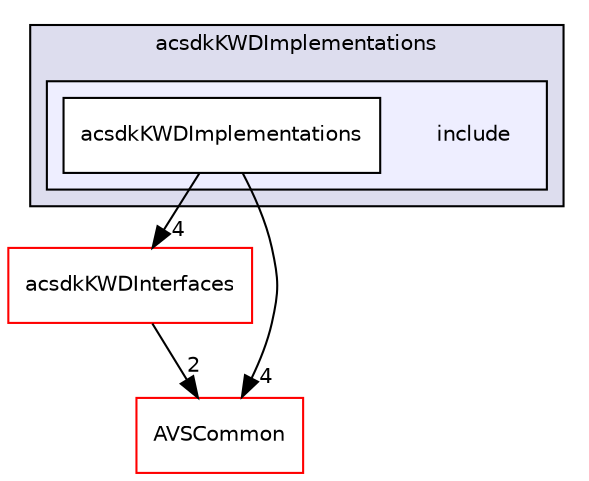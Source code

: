 digraph "/workplace/avs-device-sdk/shared/KWD/acsdkKWDImplementations/include" {
  compound=true
  node [ fontsize="10", fontname="Helvetica"];
  edge [ labelfontsize="10", labelfontname="Helvetica"];
  subgraph clusterdir_e571f3a40729e98c18f677039f217076 {
    graph [ bgcolor="#ddddee", pencolor="black", label="acsdkKWDImplementations" fontname="Helvetica", fontsize="10", URL="dir_e571f3a40729e98c18f677039f217076.html"]
  subgraph clusterdir_312253303e0e463f7bae115b1083ed5c {
    graph [ bgcolor="#eeeeff", pencolor="black", label="" URL="dir_312253303e0e463f7bae115b1083ed5c.html"];
    dir_312253303e0e463f7bae115b1083ed5c [shape=plaintext label="include"];
    dir_0eef9d731dd83c1bf4b0b902729b0c4e [shape=box label="acsdkKWDImplementations" color="black" fillcolor="white" style="filled" URL="dir_0eef9d731dd83c1bf4b0b902729b0c4e.html"];
  }
  }
  dir_36e5af62bd5db895b52244933458ca30 [shape=box label="acsdkKWDInterfaces" fillcolor="white" style="filled" color="red" URL="dir_36e5af62bd5db895b52244933458ca30.html"];
  dir_13e65effb2bde530b17b3d5eefcd0266 [shape=box label="AVSCommon" fillcolor="white" style="filled" color="red" URL="dir_13e65effb2bde530b17b3d5eefcd0266.html"];
  dir_36e5af62bd5db895b52244933458ca30->dir_13e65effb2bde530b17b3d5eefcd0266 [headlabel="2", labeldistance=1.5 headhref="dir_000776_000017.html"];
  dir_0eef9d731dd83c1bf4b0b902729b0c4e->dir_36e5af62bd5db895b52244933458ca30 [headlabel="4", labeldistance=1.5 headhref="dir_000771_000776.html"];
  dir_0eef9d731dd83c1bf4b0b902729b0c4e->dir_13e65effb2bde530b17b3d5eefcd0266 [headlabel="4", labeldistance=1.5 headhref="dir_000771_000017.html"];
}
